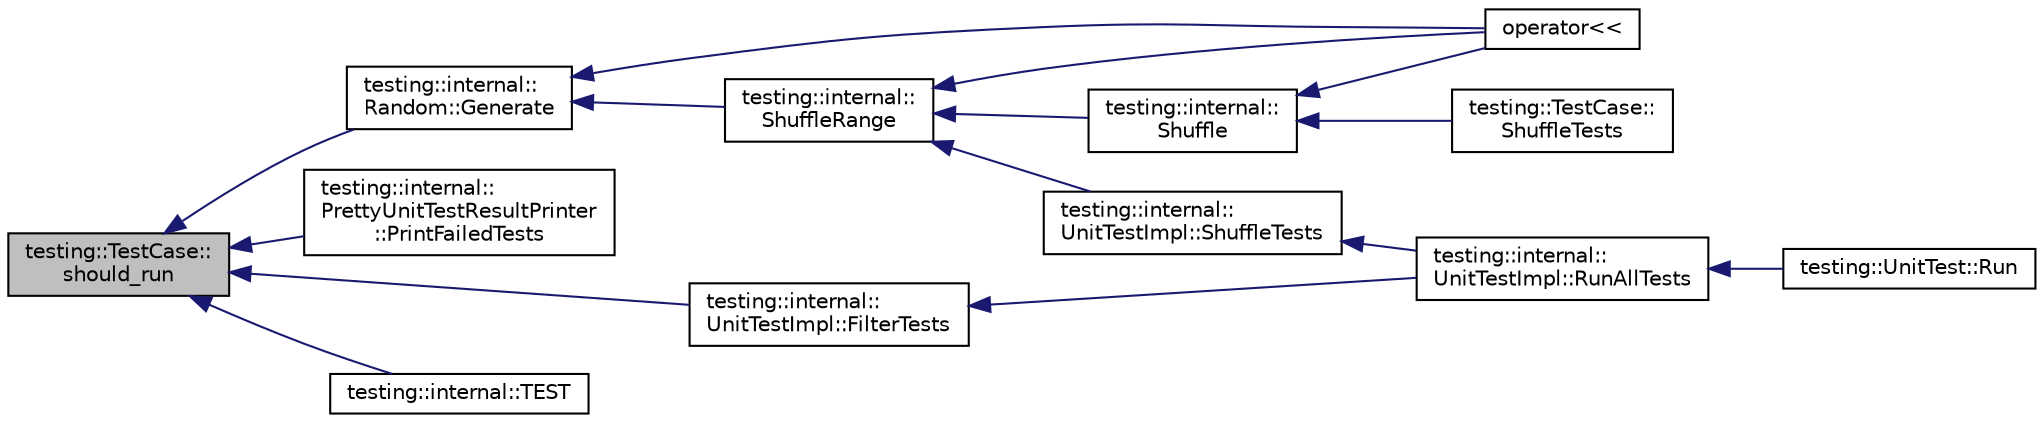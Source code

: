 digraph "testing::TestCase::should_run"
{
  edge [fontname="Helvetica",fontsize="10",labelfontname="Helvetica",labelfontsize="10"];
  node [fontname="Helvetica",fontsize="10",shape=record];
  rankdir="LR";
  Node227 [label="testing::TestCase::\lshould_run",height=0.2,width=0.4,color="black", fillcolor="grey75", style="filled", fontcolor="black"];
  Node227 -> Node228 [dir="back",color="midnightblue",fontsize="10",style="solid",fontname="Helvetica"];
  Node228 [label="testing::internal::\lRandom::Generate",height=0.2,width=0.4,color="black", fillcolor="white", style="filled",URL="$db/da2/classtesting_1_1internal_1_1_random.html#a9315b7fb621cbcfdf92ed4b5e584c0db"];
  Node228 -> Node229 [dir="back",color="midnightblue",fontsize="10",style="solid",fontname="Helvetica"];
  Node229 [label="testing::internal::\lShuffleRange",height=0.2,width=0.4,color="black", fillcolor="white", style="filled",URL="$d0/da7/namespacetesting_1_1internal.html#a0e1d3dc36138a591769412d4c7779861"];
  Node229 -> Node230 [dir="back",color="midnightblue",fontsize="10",style="solid",fontname="Helvetica"];
  Node230 [label="testing::internal::\lShuffle",height=0.2,width=0.4,color="black", fillcolor="white", style="filled",URL="$d0/da7/namespacetesting_1_1internal.html#a90d9e6ffe8522a7eb1b2ce9b1a0c4673"];
  Node230 -> Node231 [dir="back",color="midnightblue",fontsize="10",style="solid",fontname="Helvetica"];
  Node231 [label="testing::TestCase::\lShuffleTests",height=0.2,width=0.4,color="black", fillcolor="white", style="filled",URL="$d0/dfa/classtesting_1_1_test_case.html#ac26160e2aeb3d8c86b611843c5abdb29"];
  Node230 -> Node232 [dir="back",color="midnightblue",fontsize="10",style="solid",fontname="Helvetica"];
  Node232 [label="operator\<\<",height=0.2,width=0.4,color="black", fillcolor="white", style="filled",URL="$df/d01/gtest__unittest_8cc.html#a5f23eac320bc1c1dcd3cec464e31b5c6"];
  Node229 -> Node233 [dir="back",color="midnightblue",fontsize="10",style="solid",fontname="Helvetica"];
  Node233 [label="testing::internal::\lUnitTestImpl::ShuffleTests",height=0.2,width=0.4,color="black", fillcolor="white", style="filled",URL="$d7/dda/classtesting_1_1internal_1_1_unit_test_impl.html#aaaa38e6a4372e6bb9bbe3143a3a32b65"];
  Node233 -> Node234 [dir="back",color="midnightblue",fontsize="10",style="solid",fontname="Helvetica"];
  Node234 [label="testing::internal::\lUnitTestImpl::RunAllTests",height=0.2,width=0.4,color="black", fillcolor="white", style="filled",URL="$d7/dda/classtesting_1_1internal_1_1_unit_test_impl.html#a1fb6be9971f4768c4136a05aa9e7e375"];
  Node234 -> Node235 [dir="back",color="midnightblue",fontsize="10",style="solid",fontname="Helvetica"];
  Node235 [label="testing::UnitTest::Run",height=0.2,width=0.4,color="black", fillcolor="white", style="filled",URL="$d7/d47/classtesting_1_1_unit_test.html#a2febc800536b44500565f4c423f359d3"];
  Node229 -> Node232 [dir="back",color="midnightblue",fontsize="10",style="solid",fontname="Helvetica"];
  Node228 -> Node232 [dir="back",color="midnightblue",fontsize="10",style="solid",fontname="Helvetica"];
  Node227 -> Node236 [dir="back",color="midnightblue",fontsize="10",style="solid",fontname="Helvetica"];
  Node236 [label="testing::internal::\lPrettyUnitTestResultPrinter\l::PrintFailedTests",height=0.2,width=0.4,color="black", fillcolor="white", style="filled",URL="$d7/d8b/classtesting_1_1internal_1_1_pretty_unit_test_result_printer.html#aca5a9dc08998948e293b307d931b3f86"];
  Node227 -> Node237 [dir="back",color="midnightblue",fontsize="10",style="solid",fontname="Helvetica"];
  Node237 [label="testing::internal::\lUnitTestImpl::FilterTests",height=0.2,width=0.4,color="black", fillcolor="white", style="filled",URL="$d7/dda/classtesting_1_1internal_1_1_unit_test_impl.html#abd47e447f0c2557ed528db0350671bed"];
  Node237 -> Node234 [dir="back",color="midnightblue",fontsize="10",style="solid",fontname="Helvetica"];
  Node227 -> Node238 [dir="back",color="midnightblue",fontsize="10",style="solid",fontname="Helvetica"];
  Node238 [label="testing::internal::TEST",height=0.2,width=0.4,color="black", fillcolor="white", style="filled",URL="$d0/da7/namespacetesting_1_1internal.html#a33809333fe5b5f33c2bd56ddcdd1dbb6"];
}
